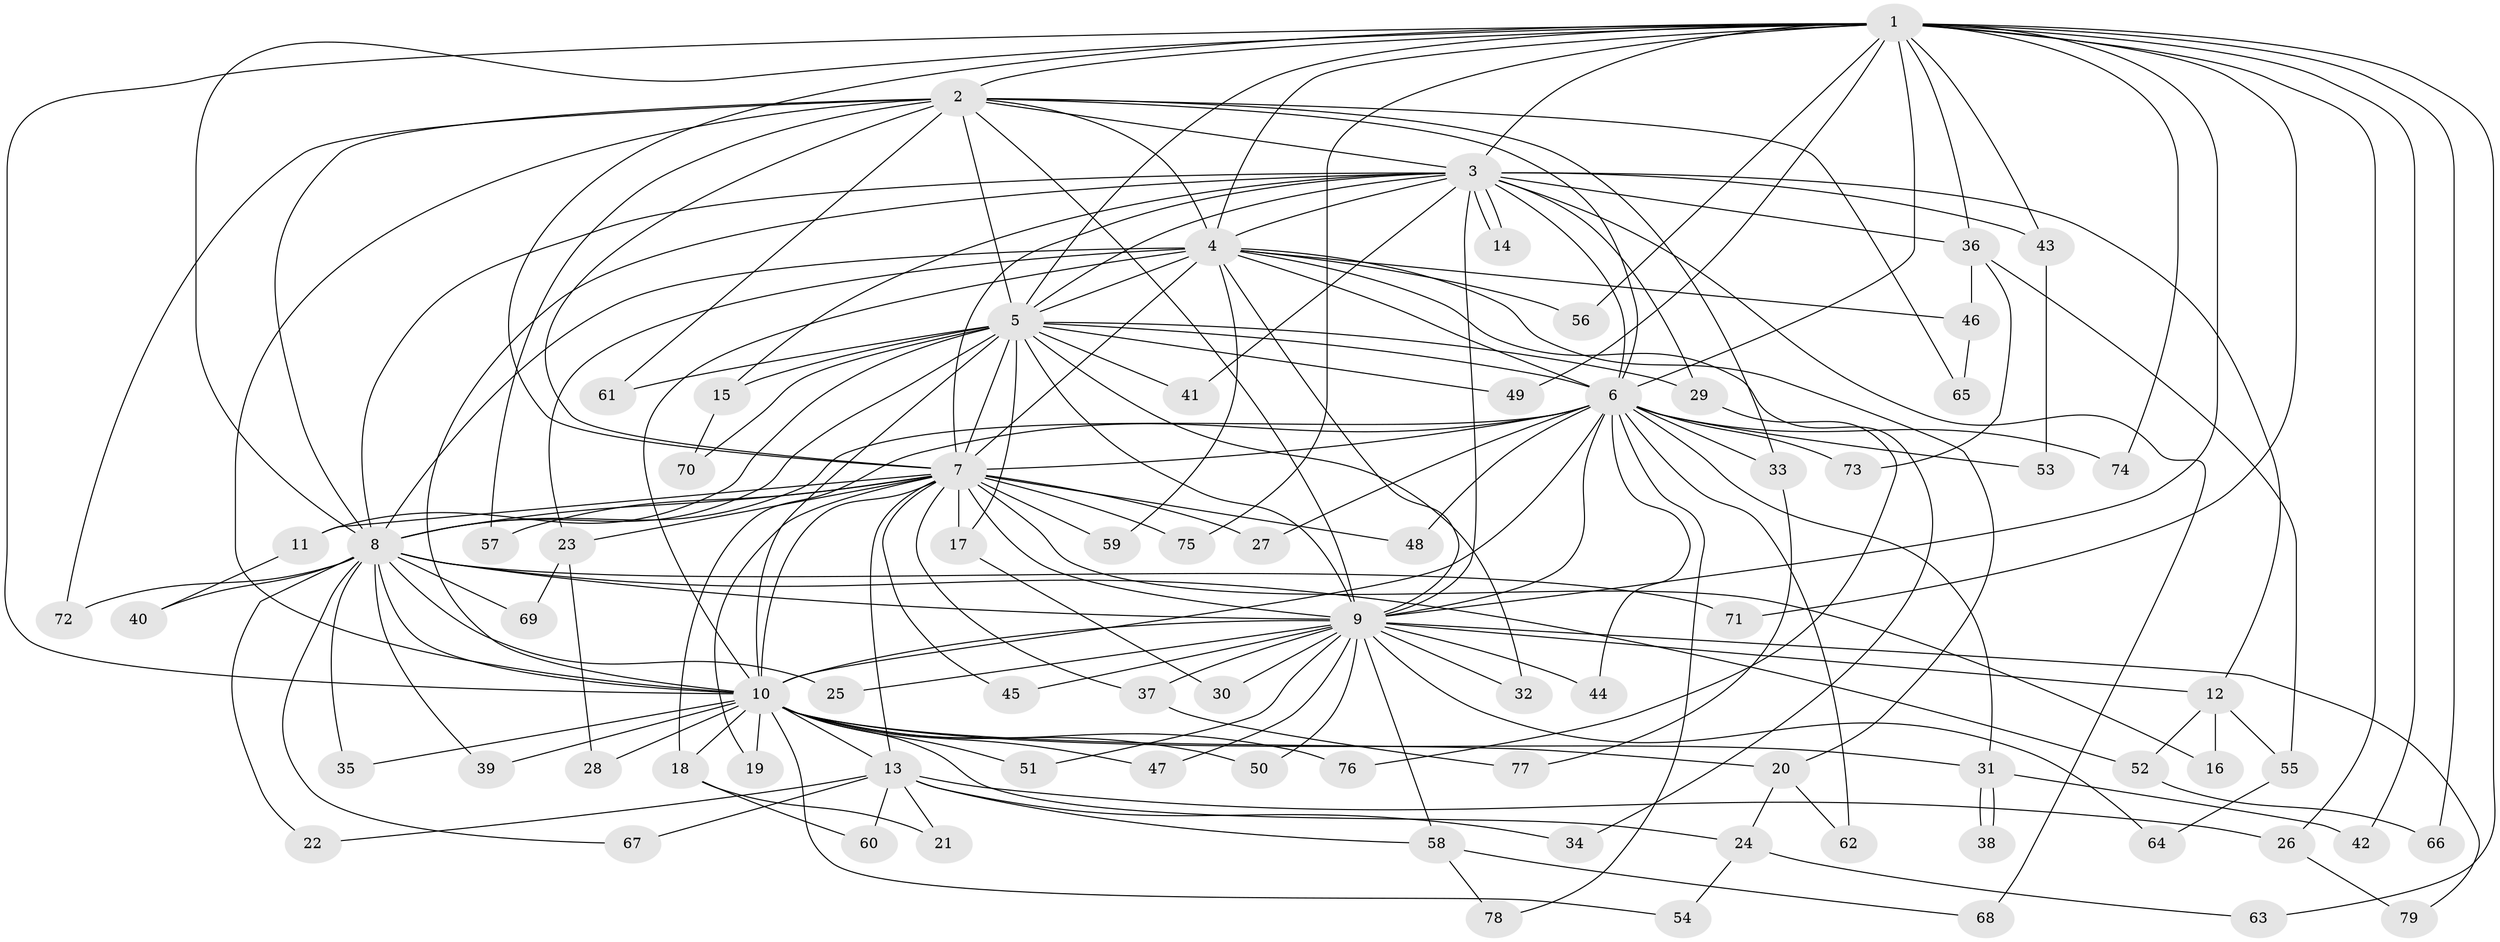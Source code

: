 // coarse degree distribution, {18: 0.017241379310344827, 13: 0.034482758620689655, 15: 0.017241379310344827, 17: 0.017241379310344827, 19: 0.034482758620689655, 21: 0.034482758620689655, 20: 0.017241379310344827, 3: 0.15517241379310345, 6: 0.034482758620689655, 8: 0.017241379310344827, 2: 0.5862068965517241, 5: 0.017241379310344827, 4: 0.017241379310344827}
// Generated by graph-tools (version 1.1) at 2025/41/03/06/25 10:41:34]
// undirected, 79 vertices, 183 edges
graph export_dot {
graph [start="1"]
  node [color=gray90,style=filled];
  1;
  2;
  3;
  4;
  5;
  6;
  7;
  8;
  9;
  10;
  11;
  12;
  13;
  14;
  15;
  16;
  17;
  18;
  19;
  20;
  21;
  22;
  23;
  24;
  25;
  26;
  27;
  28;
  29;
  30;
  31;
  32;
  33;
  34;
  35;
  36;
  37;
  38;
  39;
  40;
  41;
  42;
  43;
  44;
  45;
  46;
  47;
  48;
  49;
  50;
  51;
  52;
  53;
  54;
  55;
  56;
  57;
  58;
  59;
  60;
  61;
  62;
  63;
  64;
  65;
  66;
  67;
  68;
  69;
  70;
  71;
  72;
  73;
  74;
  75;
  76;
  77;
  78;
  79;
  1 -- 2;
  1 -- 3;
  1 -- 4;
  1 -- 5;
  1 -- 6;
  1 -- 7;
  1 -- 8;
  1 -- 9;
  1 -- 10;
  1 -- 26;
  1 -- 36;
  1 -- 42;
  1 -- 43;
  1 -- 49;
  1 -- 56;
  1 -- 63;
  1 -- 66;
  1 -- 71;
  1 -- 74;
  1 -- 75;
  2 -- 3;
  2 -- 4;
  2 -- 5;
  2 -- 6;
  2 -- 7;
  2 -- 8;
  2 -- 9;
  2 -- 10;
  2 -- 33;
  2 -- 57;
  2 -- 61;
  2 -- 65;
  2 -- 72;
  3 -- 4;
  3 -- 5;
  3 -- 6;
  3 -- 7;
  3 -- 8;
  3 -- 9;
  3 -- 10;
  3 -- 12;
  3 -- 14;
  3 -- 14;
  3 -- 15;
  3 -- 29;
  3 -- 36;
  3 -- 41;
  3 -- 43;
  3 -- 68;
  4 -- 5;
  4 -- 6;
  4 -- 7;
  4 -- 8;
  4 -- 9;
  4 -- 10;
  4 -- 20;
  4 -- 23;
  4 -- 34;
  4 -- 46;
  4 -- 56;
  4 -- 59;
  5 -- 6;
  5 -- 7;
  5 -- 8;
  5 -- 9;
  5 -- 10;
  5 -- 11;
  5 -- 15;
  5 -- 17;
  5 -- 29;
  5 -- 32;
  5 -- 41;
  5 -- 49;
  5 -- 61;
  5 -- 70;
  6 -- 7;
  6 -- 8;
  6 -- 9;
  6 -- 10;
  6 -- 18;
  6 -- 27;
  6 -- 31;
  6 -- 33;
  6 -- 44;
  6 -- 48;
  6 -- 53;
  6 -- 62;
  6 -- 73;
  6 -- 74;
  6 -- 78;
  7 -- 8;
  7 -- 9;
  7 -- 10;
  7 -- 11;
  7 -- 13;
  7 -- 16;
  7 -- 17;
  7 -- 19;
  7 -- 23;
  7 -- 27;
  7 -- 37;
  7 -- 45;
  7 -- 48;
  7 -- 57;
  7 -- 59;
  7 -- 75;
  8 -- 9;
  8 -- 10;
  8 -- 22;
  8 -- 25;
  8 -- 35;
  8 -- 39;
  8 -- 40;
  8 -- 52;
  8 -- 67;
  8 -- 69;
  8 -- 71;
  8 -- 72;
  9 -- 10;
  9 -- 12;
  9 -- 25;
  9 -- 30;
  9 -- 32;
  9 -- 37;
  9 -- 44;
  9 -- 45;
  9 -- 47;
  9 -- 50;
  9 -- 51;
  9 -- 58;
  9 -- 64;
  9 -- 79;
  10 -- 13;
  10 -- 18;
  10 -- 19;
  10 -- 20;
  10 -- 24;
  10 -- 28;
  10 -- 31;
  10 -- 35;
  10 -- 39;
  10 -- 47;
  10 -- 50;
  10 -- 51;
  10 -- 54;
  10 -- 76;
  11 -- 40;
  12 -- 16;
  12 -- 52;
  12 -- 55;
  13 -- 21;
  13 -- 22;
  13 -- 26;
  13 -- 34;
  13 -- 58;
  13 -- 60;
  13 -- 67;
  15 -- 70;
  17 -- 30;
  18 -- 21;
  18 -- 60;
  20 -- 24;
  20 -- 62;
  23 -- 28;
  23 -- 69;
  24 -- 54;
  24 -- 63;
  26 -- 79;
  29 -- 76;
  31 -- 38;
  31 -- 38;
  31 -- 42;
  33 -- 77;
  36 -- 46;
  36 -- 55;
  36 -- 73;
  37 -- 77;
  43 -- 53;
  46 -- 65;
  52 -- 66;
  55 -- 64;
  58 -- 68;
  58 -- 78;
}
